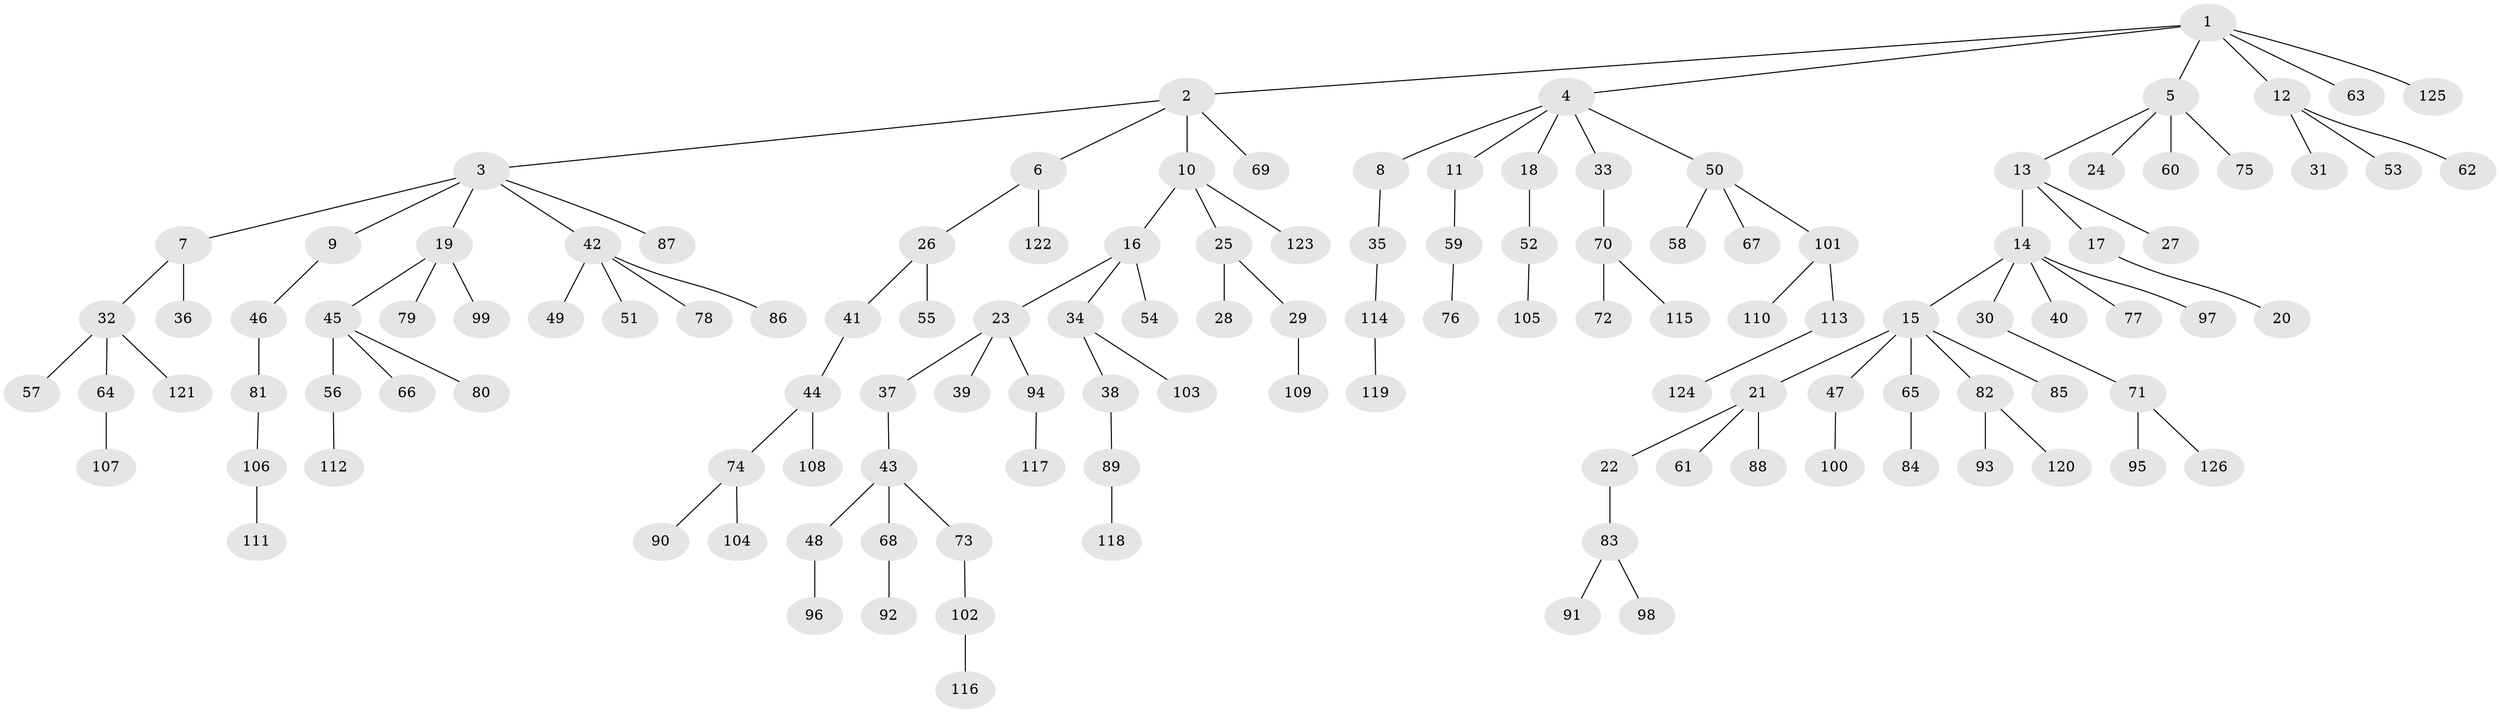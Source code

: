 // Generated by graph-tools (version 1.1) at 2025/26/03/09/25 03:26:22]
// undirected, 126 vertices, 125 edges
graph export_dot {
graph [start="1"]
  node [color=gray90,style=filled];
  1;
  2;
  3;
  4;
  5;
  6;
  7;
  8;
  9;
  10;
  11;
  12;
  13;
  14;
  15;
  16;
  17;
  18;
  19;
  20;
  21;
  22;
  23;
  24;
  25;
  26;
  27;
  28;
  29;
  30;
  31;
  32;
  33;
  34;
  35;
  36;
  37;
  38;
  39;
  40;
  41;
  42;
  43;
  44;
  45;
  46;
  47;
  48;
  49;
  50;
  51;
  52;
  53;
  54;
  55;
  56;
  57;
  58;
  59;
  60;
  61;
  62;
  63;
  64;
  65;
  66;
  67;
  68;
  69;
  70;
  71;
  72;
  73;
  74;
  75;
  76;
  77;
  78;
  79;
  80;
  81;
  82;
  83;
  84;
  85;
  86;
  87;
  88;
  89;
  90;
  91;
  92;
  93;
  94;
  95;
  96;
  97;
  98;
  99;
  100;
  101;
  102;
  103;
  104;
  105;
  106;
  107;
  108;
  109;
  110;
  111;
  112;
  113;
  114;
  115;
  116;
  117;
  118;
  119;
  120;
  121;
  122;
  123;
  124;
  125;
  126;
  1 -- 2;
  1 -- 4;
  1 -- 5;
  1 -- 12;
  1 -- 63;
  1 -- 125;
  2 -- 3;
  2 -- 6;
  2 -- 10;
  2 -- 69;
  3 -- 7;
  3 -- 9;
  3 -- 19;
  3 -- 42;
  3 -- 87;
  4 -- 8;
  4 -- 11;
  4 -- 18;
  4 -- 33;
  4 -- 50;
  5 -- 13;
  5 -- 24;
  5 -- 60;
  5 -- 75;
  6 -- 26;
  6 -- 122;
  7 -- 32;
  7 -- 36;
  8 -- 35;
  9 -- 46;
  10 -- 16;
  10 -- 25;
  10 -- 123;
  11 -- 59;
  12 -- 31;
  12 -- 53;
  12 -- 62;
  13 -- 14;
  13 -- 17;
  13 -- 27;
  14 -- 15;
  14 -- 30;
  14 -- 40;
  14 -- 77;
  14 -- 97;
  15 -- 21;
  15 -- 47;
  15 -- 65;
  15 -- 82;
  15 -- 85;
  16 -- 23;
  16 -- 34;
  16 -- 54;
  17 -- 20;
  18 -- 52;
  19 -- 45;
  19 -- 79;
  19 -- 99;
  21 -- 22;
  21 -- 61;
  21 -- 88;
  22 -- 83;
  23 -- 37;
  23 -- 39;
  23 -- 94;
  25 -- 28;
  25 -- 29;
  26 -- 41;
  26 -- 55;
  29 -- 109;
  30 -- 71;
  32 -- 57;
  32 -- 64;
  32 -- 121;
  33 -- 70;
  34 -- 38;
  34 -- 103;
  35 -- 114;
  37 -- 43;
  38 -- 89;
  41 -- 44;
  42 -- 49;
  42 -- 51;
  42 -- 78;
  42 -- 86;
  43 -- 48;
  43 -- 68;
  43 -- 73;
  44 -- 74;
  44 -- 108;
  45 -- 56;
  45 -- 66;
  45 -- 80;
  46 -- 81;
  47 -- 100;
  48 -- 96;
  50 -- 58;
  50 -- 67;
  50 -- 101;
  52 -- 105;
  56 -- 112;
  59 -- 76;
  64 -- 107;
  65 -- 84;
  68 -- 92;
  70 -- 72;
  70 -- 115;
  71 -- 95;
  71 -- 126;
  73 -- 102;
  74 -- 90;
  74 -- 104;
  81 -- 106;
  82 -- 93;
  82 -- 120;
  83 -- 91;
  83 -- 98;
  89 -- 118;
  94 -- 117;
  101 -- 110;
  101 -- 113;
  102 -- 116;
  106 -- 111;
  113 -- 124;
  114 -- 119;
}
